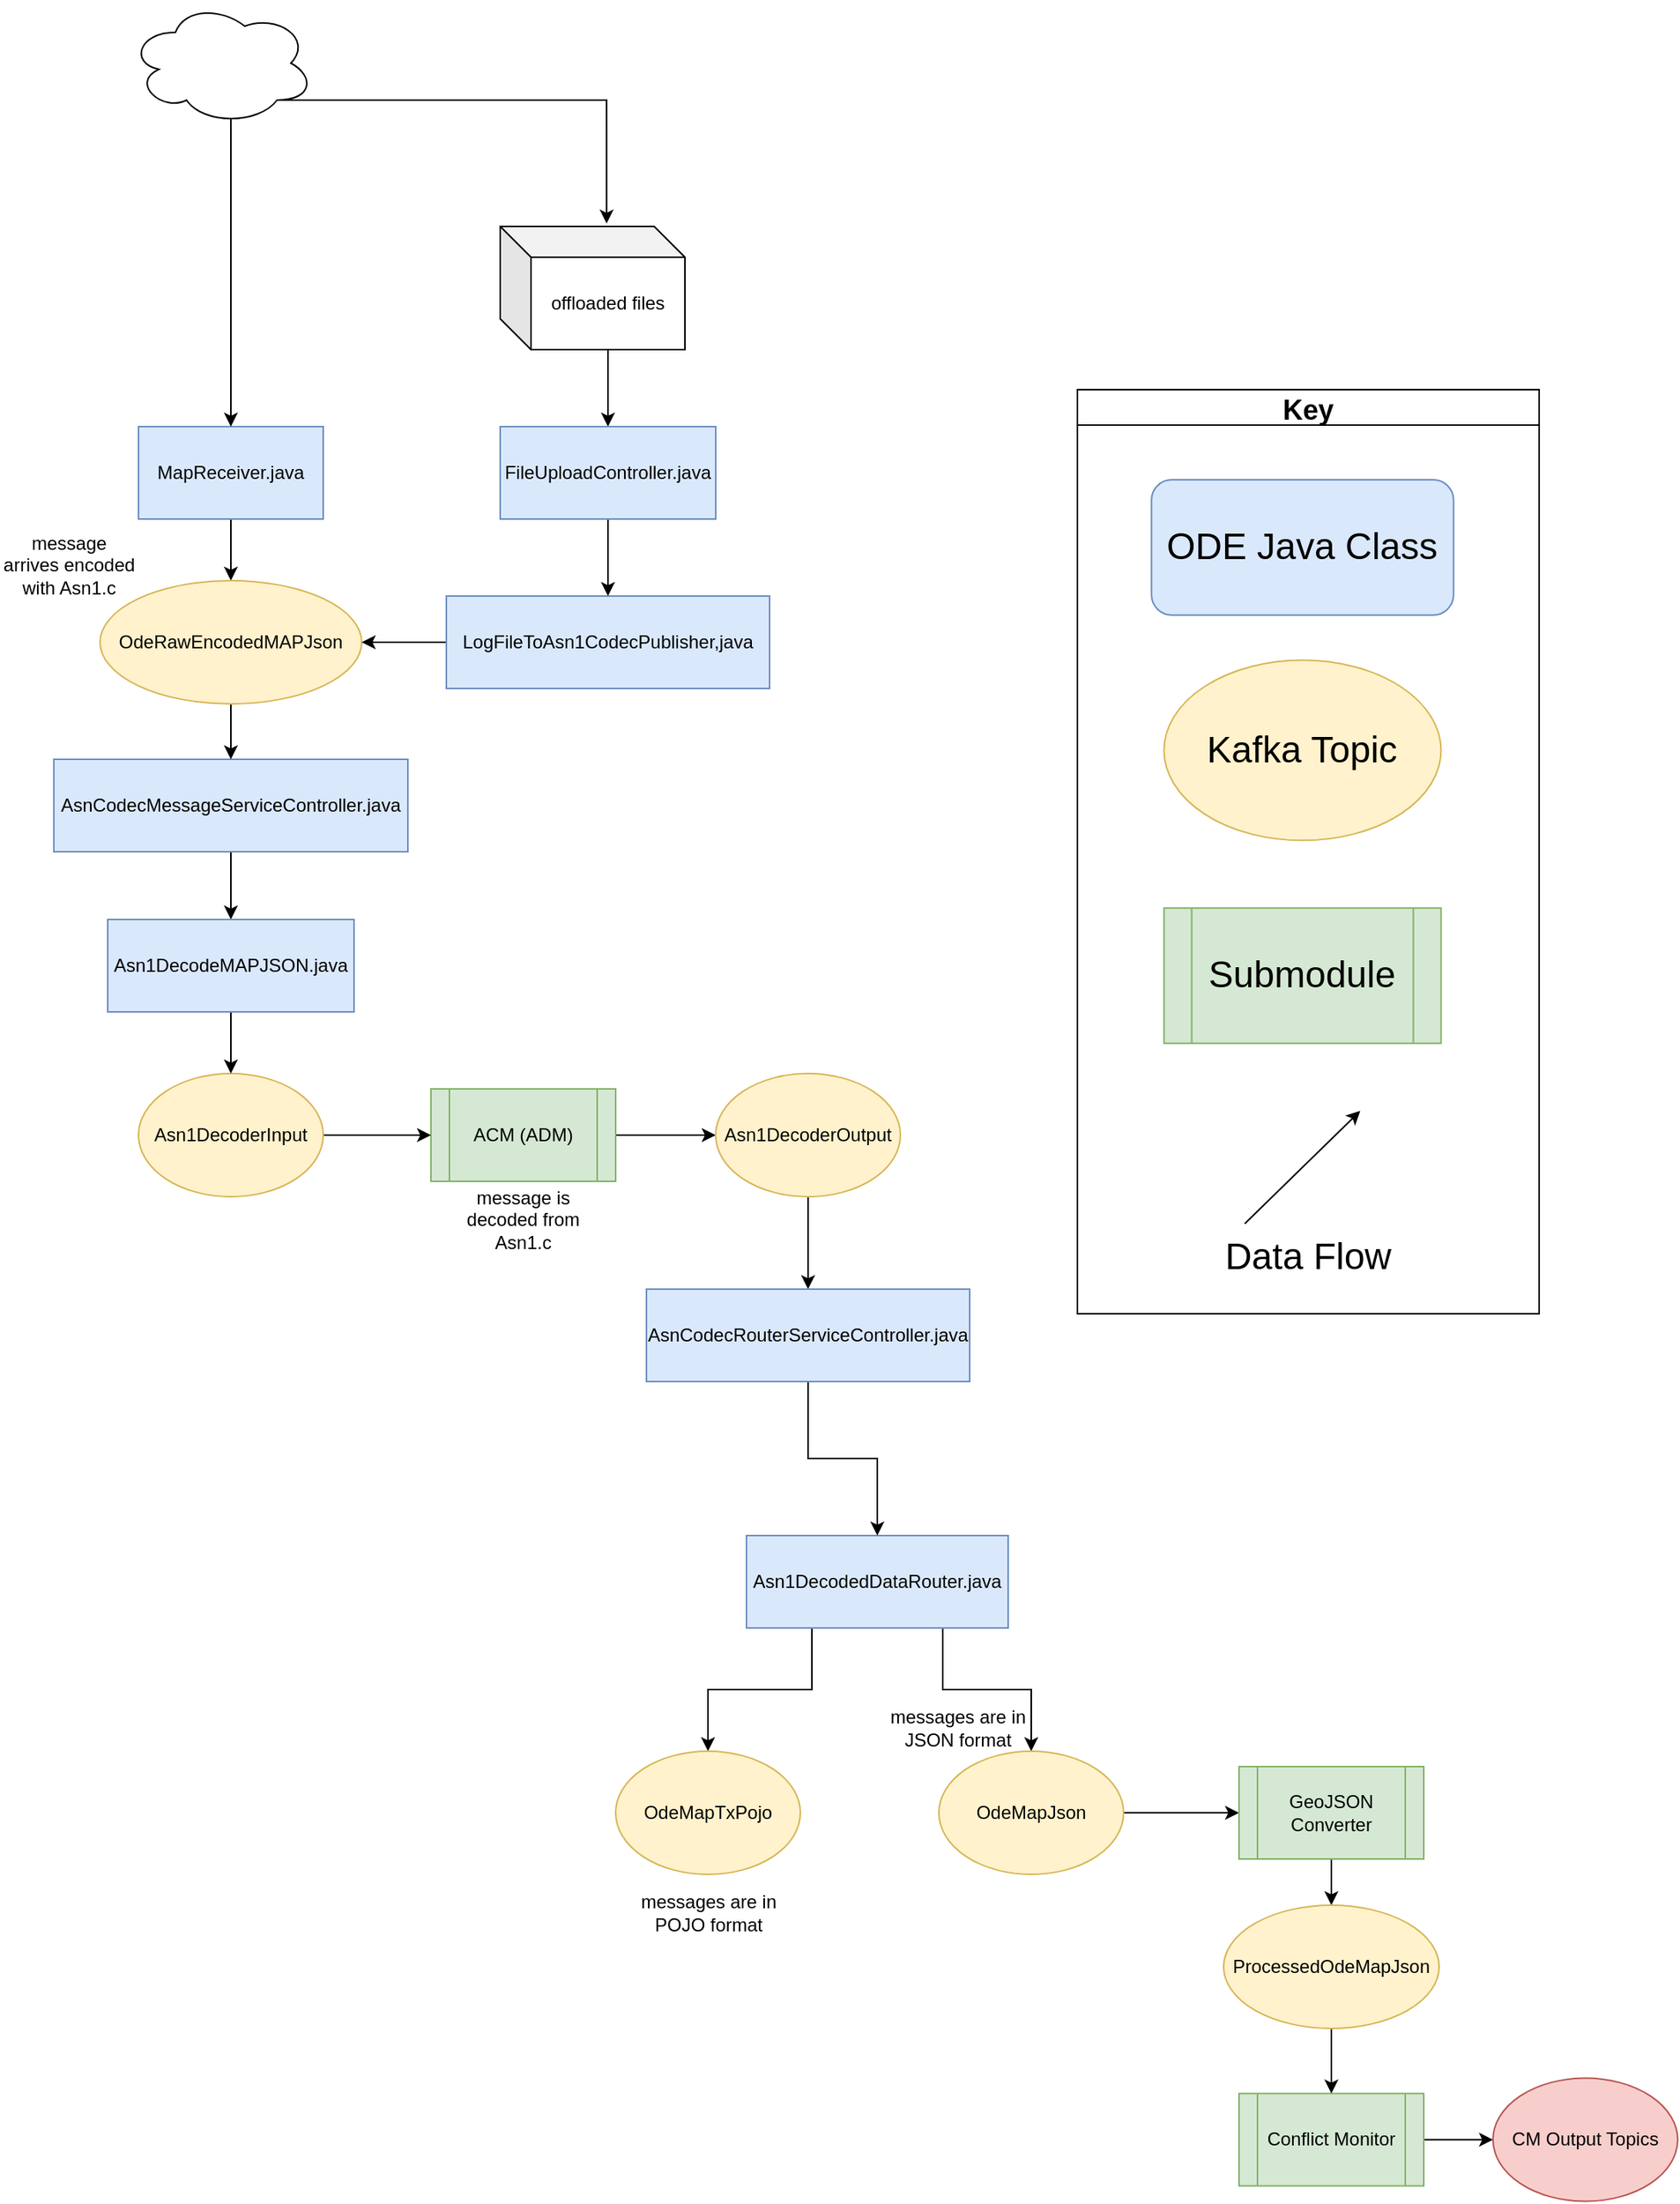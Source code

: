 <mxfile version="21.6.5" type="device">
  <diagram id="C5RBs43oDa-KdzZeNtuy" name="Page-1">
    <mxGraphModel dx="4755" dy="2933" grid="1" gridSize="10" guides="1" tooltips="1" connect="1" arrows="1" fold="1" page="1" pageScale="1" pageWidth="827" pageHeight="1169" math="0" shadow="0">
      <root>
        <mxCell id="WIyWlLk6GJQsqaUBKTNV-0" />
        <mxCell id="WIyWlLk6GJQsqaUBKTNV-1" parent="WIyWlLk6GJQsqaUBKTNV-0" />
        <mxCell id="VzqX0gNSxUYhQbhme7EZ-2" style="edgeStyle=orthogonalEdgeStyle;rounded=0;orthogonalLoop=1;jettySize=auto;html=1;exitX=0.25;exitY=1;exitDx=0;exitDy=0;" parent="WIyWlLk6GJQsqaUBKTNV-1" source="8ujiRsxlkH-QBAE6qNTh-2" target="VzqX0gNSxUYhQbhme7EZ-0" edge="1">
          <mxGeometry relative="1" as="geometry" />
        </mxCell>
        <mxCell id="VzqX0gNSxUYhQbhme7EZ-3" style="edgeStyle=orthogonalEdgeStyle;rounded=0;orthogonalLoop=1;jettySize=auto;html=1;exitX=0.75;exitY=1;exitDx=0;exitDy=0;" parent="WIyWlLk6GJQsqaUBKTNV-1" source="8ujiRsxlkH-QBAE6qNTh-2" target="VzqX0gNSxUYhQbhme7EZ-1" edge="1">
          <mxGeometry relative="1" as="geometry" />
        </mxCell>
        <mxCell id="8ujiRsxlkH-QBAE6qNTh-2" value="Asn1DecodedDataRouter.java" style="rounded=0;whiteSpace=wrap;html=1;fillColor=#dae8fc;strokeColor=#6c8ebf;" parent="WIyWlLk6GJQsqaUBKTNV-1" vertex="1">
          <mxGeometry x="-35" y="-140" width="170" height="60" as="geometry" />
        </mxCell>
        <mxCell id="gxxZRGfVhdAJ79STQYsQ-20" style="edgeStyle=orthogonalEdgeStyle;rounded=0;orthogonalLoop=1;jettySize=auto;html=1;entryX=0;entryY=0.5;entryDx=0;entryDy=0;" parent="WIyWlLk6GJQsqaUBKTNV-1" source="gxxZRGfVhdAJ79STQYsQ-5" target="gxxZRGfVhdAJ79STQYsQ-19" edge="1">
          <mxGeometry relative="1" as="geometry" />
        </mxCell>
        <mxCell id="gxxZRGfVhdAJ79STQYsQ-5" value="ACM (ADM)" style="shape=process;whiteSpace=wrap;html=1;backgroundOutline=1;fillColor=#d5e8d4;strokeColor=#82b366;" parent="WIyWlLk6GJQsqaUBKTNV-1" vertex="1">
          <mxGeometry x="-240" y="-430" width="120" height="60" as="geometry" />
        </mxCell>
        <mxCell id="_VHhroGQ1N4wH_tI7Nl9-2" style="edgeStyle=orthogonalEdgeStyle;rounded=0;orthogonalLoop=1;jettySize=auto;html=1;" parent="WIyWlLk6GJQsqaUBKTNV-1" source="gxxZRGfVhdAJ79STQYsQ-9" target="gxxZRGfVhdAJ79STQYsQ-62" edge="1">
          <mxGeometry relative="1" as="geometry" />
        </mxCell>
        <mxCell id="gxxZRGfVhdAJ79STQYsQ-9" value="AsnCodecMessageServiceController.java" style="rounded=0;whiteSpace=wrap;html=1;fillColor=#dae8fc;strokeColor=#6c8ebf;" parent="WIyWlLk6GJQsqaUBKTNV-1" vertex="1">
          <mxGeometry x="-485" y="-644" width="230" height="60" as="geometry" />
        </mxCell>
        <mxCell id="gxxZRGfVhdAJ79STQYsQ-18" style="edgeStyle=orthogonalEdgeStyle;rounded=0;orthogonalLoop=1;jettySize=auto;html=1;entryX=0;entryY=0.5;entryDx=0;entryDy=0;" parent="WIyWlLk6GJQsqaUBKTNV-1" source="gxxZRGfVhdAJ79STQYsQ-13" target="gxxZRGfVhdAJ79STQYsQ-5" edge="1">
          <mxGeometry relative="1" as="geometry" />
        </mxCell>
        <mxCell id="gxxZRGfVhdAJ79STQYsQ-13" value="Asn1DecoderInput" style="ellipse;whiteSpace=wrap;html=1;fillColor=#fff2cc;strokeColor=#d6b656;" parent="WIyWlLk6GJQsqaUBKTNV-1" vertex="1">
          <mxGeometry x="-430" y="-440" width="120" height="80" as="geometry" />
        </mxCell>
        <mxCell id="gxxZRGfVhdAJ79STQYsQ-116" style="edgeStyle=orthogonalEdgeStyle;rounded=0;orthogonalLoop=1;jettySize=auto;html=1;" parent="WIyWlLk6GJQsqaUBKTNV-1" source="gxxZRGfVhdAJ79STQYsQ-19" target="gxxZRGfVhdAJ79STQYsQ-105" edge="1">
          <mxGeometry relative="1" as="geometry" />
        </mxCell>
        <mxCell id="gxxZRGfVhdAJ79STQYsQ-19" value="Asn1DecoderOutput" style="ellipse;whiteSpace=wrap;html=1;fillColor=#fff2cc;strokeColor=#d6b656;" parent="WIyWlLk6GJQsqaUBKTNV-1" vertex="1">
          <mxGeometry x="-55" y="-440" width="120" height="80" as="geometry" />
        </mxCell>
        <mxCell id="gxxZRGfVhdAJ79STQYsQ-57" style="edgeStyle=orthogonalEdgeStyle;rounded=0;orthogonalLoop=1;jettySize=auto;html=1;entryX=0.5;entryY=0;entryDx=0;entryDy=0;" parent="WIyWlLk6GJQsqaUBKTNV-1" source="gxxZRGfVhdAJ79STQYsQ-58" target="gxxZRGfVhdAJ79STQYsQ-60" edge="1">
          <mxGeometry relative="1" as="geometry" />
        </mxCell>
        <mxCell id="gxxZRGfVhdAJ79STQYsQ-58" value="MapReceiver.java" style="rounded=0;whiteSpace=wrap;html=1;fillColor=#dae8fc;strokeColor=#6c8ebf;" parent="WIyWlLk6GJQsqaUBKTNV-1" vertex="1">
          <mxGeometry x="-430" y="-860" width="120" height="60" as="geometry" />
        </mxCell>
        <mxCell id="_VHhroGQ1N4wH_tI7Nl9-1" style="edgeStyle=orthogonalEdgeStyle;rounded=0;orthogonalLoop=1;jettySize=auto;html=1;" parent="WIyWlLk6GJQsqaUBKTNV-1" source="gxxZRGfVhdAJ79STQYsQ-60" target="gxxZRGfVhdAJ79STQYsQ-9" edge="1">
          <mxGeometry relative="1" as="geometry" />
        </mxCell>
        <mxCell id="gxxZRGfVhdAJ79STQYsQ-60" value="OdeRawEncodedMAPJson" style="ellipse;whiteSpace=wrap;html=1;fillColor=#fff2cc;strokeColor=#d6b656;" parent="WIyWlLk6GJQsqaUBKTNV-1" vertex="1">
          <mxGeometry x="-455" y="-760" width="170" height="80" as="geometry" />
        </mxCell>
        <mxCell id="gxxZRGfVhdAJ79STQYsQ-65" style="edgeStyle=orthogonalEdgeStyle;rounded=0;orthogonalLoop=1;jettySize=auto;html=1;entryX=0.5;entryY=0;entryDx=0;entryDy=0;" parent="WIyWlLk6GJQsqaUBKTNV-1" source="gxxZRGfVhdAJ79STQYsQ-62" target="gxxZRGfVhdAJ79STQYsQ-13" edge="1">
          <mxGeometry relative="1" as="geometry" />
        </mxCell>
        <mxCell id="gxxZRGfVhdAJ79STQYsQ-62" value="Asn1DecodeMAPJSON.java" style="rounded=0;whiteSpace=wrap;html=1;fillColor=#dae8fc;strokeColor=#6c8ebf;" parent="WIyWlLk6GJQsqaUBKTNV-1" vertex="1">
          <mxGeometry x="-450" y="-540" width="160" height="60" as="geometry" />
        </mxCell>
        <mxCell id="gxxZRGfVhdAJ79STQYsQ-108" style="edgeStyle=orthogonalEdgeStyle;rounded=0;orthogonalLoop=1;jettySize=auto;html=1;entryX=0.5;entryY=0;entryDx=0;entryDy=0;exitX=0.5;exitY=1;exitDx=0;exitDy=0;" parent="WIyWlLk6GJQsqaUBKTNV-1" source="gxxZRGfVhdAJ79STQYsQ-105" target="8ujiRsxlkH-QBAE6qNTh-2" edge="1">
          <mxGeometry relative="1" as="geometry" />
        </mxCell>
        <mxCell id="gxxZRGfVhdAJ79STQYsQ-105" value="AsnCodecRouterServiceController.java" style="rounded=0;whiteSpace=wrap;html=1;fillColor=#dae8fc;strokeColor=#6c8ebf;" parent="WIyWlLk6GJQsqaUBKTNV-1" vertex="1">
          <mxGeometry x="-100" y="-300" width="210" height="60" as="geometry" />
        </mxCell>
        <mxCell id="PEDI4fZoM55Ts1OQFM7--8" style="edgeStyle=orthogonalEdgeStyle;rounded=0;orthogonalLoop=1;jettySize=auto;html=1;exitX=0.8;exitY=0.8;exitDx=0;exitDy=0;exitPerimeter=0;entryX=0.576;entryY=-0.023;entryDx=0;entryDy=0;entryPerimeter=0;" edge="1" parent="WIyWlLk6GJQsqaUBKTNV-1" source="jXXAGItoZEFWX7bIlFFn-11" target="ou7YvPgfH7hjYakllA9J-5">
          <mxGeometry relative="1" as="geometry" />
        </mxCell>
        <mxCell id="PEDI4fZoM55Ts1OQFM7--10" style="edgeStyle=orthogonalEdgeStyle;rounded=0;orthogonalLoop=1;jettySize=auto;html=1;exitX=0.55;exitY=0.95;exitDx=0;exitDy=0;exitPerimeter=0;entryX=0.5;entryY=0;entryDx=0;entryDy=0;" edge="1" parent="WIyWlLk6GJQsqaUBKTNV-1" source="jXXAGItoZEFWX7bIlFFn-11" target="gxxZRGfVhdAJ79STQYsQ-58">
          <mxGeometry relative="1" as="geometry" />
        </mxCell>
        <mxCell id="jXXAGItoZEFWX7bIlFFn-11" value="" style="ellipse;shape=cloud;whiteSpace=wrap;html=1;" parent="WIyWlLk6GJQsqaUBKTNV-1" vertex="1">
          <mxGeometry x="-436" y="-1136" width="120" height="80" as="geometry" />
        </mxCell>
        <mxCell id="_VHhroGQ1N4wH_tI7Nl9-4" value="" style="group" parent="WIyWlLk6GJQsqaUBKTNV-1" vertex="1" connectable="0">
          <mxGeometry x="180" y="-884" width="300" height="600" as="geometry" />
        </mxCell>
        <mxCell id="_VHhroGQ1N4wH_tI7Nl9-5" value="&lt;font style=&quot;font-size: 24px&quot;&gt;Submodule&lt;/font&gt;" style="shape=process;whiteSpace=wrap;html=1;backgroundOutline=1;fillColor=#d5e8d4;strokeColor=#82b366;labelBackgroundColor=none;" parent="_VHhroGQ1N4wH_tI7Nl9-4" vertex="1">
          <mxGeometry x="56.25" y="336.585" width="180" height="87.805" as="geometry" />
        </mxCell>
        <mxCell id="_VHhroGQ1N4wH_tI7Nl9-6" value="Key" style="swimlane;labelBackgroundColor=none;fontSize=18;" parent="_VHhroGQ1N4wH_tI7Nl9-4" vertex="1">
          <mxGeometry width="300.0" height="600" as="geometry" />
        </mxCell>
        <mxCell id="_VHhroGQ1N4wH_tI7Nl9-8" value="" style="endArrow=classic;html=1;rounded=0;labelBackgroundColor=none;" parent="_VHhroGQ1N4wH_tI7Nl9-6" edge="1">
          <mxGeometry width="50" height="50" relative="1" as="geometry">
            <mxPoint x="108.75" y="541.463" as="sourcePoint" />
            <mxPoint x="183.75" y="468.293" as="targetPoint" />
          </mxGeometry>
        </mxCell>
        <mxCell id="_VHhroGQ1N4wH_tI7Nl9-9" value="&lt;font style=&quot;font-size: 24px&quot;&gt;Kafka Topic&lt;/font&gt;" style="ellipse;whiteSpace=wrap;html=1;fillColor=#fff2cc;strokeColor=#d6b656;labelBackgroundColor=none;" parent="_VHhroGQ1N4wH_tI7Nl9-6" vertex="1">
          <mxGeometry x="56.25" y="175.61" width="180" height="117.073" as="geometry" />
        </mxCell>
        <mxCell id="_VHhroGQ1N4wH_tI7Nl9-10" value="&lt;font style=&quot;font-size: 24px&quot;&gt;ODE Java Class&lt;/font&gt;" style="rounded=1;whiteSpace=wrap;html=1;fillColor=#dae8fc;strokeColor=#6c8ebf;labelBackgroundColor=none;" parent="_VHhroGQ1N4wH_tI7Nl9-6" vertex="1">
          <mxGeometry x="48.13" y="58.54" width="196.25" height="87.8" as="geometry" />
        </mxCell>
        <mxCell id="VzqX0gNSxUYhQbhme7EZ-0" value="OdeMapTxPojo" style="ellipse;whiteSpace=wrap;html=1;fillColor=#fff2cc;strokeColor=#d6b656;" parent="WIyWlLk6GJQsqaUBKTNV-1" vertex="1">
          <mxGeometry x="-120" width="120" height="80" as="geometry" />
        </mxCell>
        <mxCell id="moMMGJg8A3m-sRt-z_u--7" style="edgeStyle=orthogonalEdgeStyle;rounded=0;orthogonalLoop=1;jettySize=auto;html=1;" parent="WIyWlLk6GJQsqaUBKTNV-1" source="VzqX0gNSxUYhQbhme7EZ-1" target="moMMGJg8A3m-sRt-z_u--1" edge="1">
          <mxGeometry relative="1" as="geometry" />
        </mxCell>
        <mxCell id="VzqX0gNSxUYhQbhme7EZ-1" value="OdeMapJson" style="ellipse;whiteSpace=wrap;html=1;fillColor=#fff2cc;strokeColor=#d6b656;" parent="WIyWlLk6GJQsqaUBKTNV-1" vertex="1">
          <mxGeometry x="90" width="120" height="80" as="geometry" />
        </mxCell>
        <mxCell id="d2JB9219ZVDNDpsMq0my-1" value="message is decoded from Asn1.c" style="text;html=1;strokeColor=none;fillColor=none;align=center;verticalAlign=middle;whiteSpace=wrap;rounded=0;" parent="WIyWlLk6GJQsqaUBKTNV-1" vertex="1">
          <mxGeometry x="-235" y="-370" width="110" height="50" as="geometry" />
        </mxCell>
        <mxCell id="d2JB9219ZVDNDpsMq0my-2" value="&lt;font style=&quot;font-size: 24px&quot;&gt;Data Flow&lt;/font&gt;" style="text;html=1;strokeColor=none;fillColor=none;align=center;verticalAlign=middle;whiteSpace=wrap;rounded=0;labelBackgroundColor=none;" parent="WIyWlLk6GJQsqaUBKTNV-1" vertex="1">
          <mxGeometry x="270" y="-342.54" width="120" height="43.9" as="geometry" />
        </mxCell>
        <mxCell id="d2JB9219ZVDNDpsMq0my-3" value="messages are in POJO format" style="text;html=1;strokeColor=none;fillColor=none;align=center;verticalAlign=middle;whiteSpace=wrap;rounded=0;" parent="WIyWlLk6GJQsqaUBKTNV-1" vertex="1">
          <mxGeometry x="-112.5" y="80" width="105" height="50" as="geometry" />
        </mxCell>
        <mxCell id="d2JB9219ZVDNDpsMq0my-4" value="messages are in JSON format" style="text;html=1;strokeColor=none;fillColor=none;align=center;verticalAlign=middle;whiteSpace=wrap;rounded=0;" parent="WIyWlLk6GJQsqaUBKTNV-1" vertex="1">
          <mxGeometry x="50" y="-40" width="105" height="50" as="geometry" />
        </mxCell>
        <mxCell id="moMMGJg8A3m-sRt-z_u--9" style="edgeStyle=orthogonalEdgeStyle;rounded=0;orthogonalLoop=1;jettySize=auto;html=1;" parent="WIyWlLk6GJQsqaUBKTNV-1" source="moMMGJg8A3m-sRt-z_u--1" target="moMMGJg8A3m-sRt-z_u--8" edge="1">
          <mxGeometry relative="1" as="geometry" />
        </mxCell>
        <mxCell id="moMMGJg8A3m-sRt-z_u--1" value="GeoJSON Converter" style="shape=process;whiteSpace=wrap;html=1;backgroundOutline=1;fillColor=#d5e8d4;strokeColor=#82b366;" parent="WIyWlLk6GJQsqaUBKTNV-1" vertex="1">
          <mxGeometry x="285" y="10" width="120" height="60" as="geometry" />
        </mxCell>
        <mxCell id="moMMGJg8A3m-sRt-z_u--4" style="edgeStyle=none;rounded=0;orthogonalLoop=1;jettySize=auto;html=1;" parent="WIyWlLk6GJQsqaUBKTNV-1" source="moMMGJg8A3m-sRt-z_u--5" target="moMMGJg8A3m-sRt-z_u--6" edge="1">
          <mxGeometry relative="1" as="geometry" />
        </mxCell>
        <mxCell id="moMMGJg8A3m-sRt-z_u--5" value="Conflict Monitor" style="shape=process;whiteSpace=wrap;html=1;backgroundOutline=1;fillColor=#d5e8d4;strokeColor=#82b366;" parent="WIyWlLk6GJQsqaUBKTNV-1" vertex="1">
          <mxGeometry x="285" y="222.25" width="120" height="60" as="geometry" />
        </mxCell>
        <mxCell id="moMMGJg8A3m-sRt-z_u--6" value="CM Output Topics" style="ellipse;whiteSpace=wrap;html=1;fillColor=#f8cecc;strokeColor=#b85450;" parent="WIyWlLk6GJQsqaUBKTNV-1" vertex="1">
          <mxGeometry x="450" y="212.25" width="120" height="80" as="geometry" />
        </mxCell>
        <mxCell id="moMMGJg8A3m-sRt-z_u--11" style="edgeStyle=orthogonalEdgeStyle;rounded=0;orthogonalLoop=1;jettySize=auto;html=1;" parent="WIyWlLk6GJQsqaUBKTNV-1" source="moMMGJg8A3m-sRt-z_u--8" target="moMMGJg8A3m-sRt-z_u--5" edge="1">
          <mxGeometry relative="1" as="geometry" />
        </mxCell>
        <mxCell id="moMMGJg8A3m-sRt-z_u--8" value="ProcessedOdeMapJson" style="ellipse;whiteSpace=wrap;html=1;fillColor=#fff2cc;strokeColor=#d6b656;" parent="WIyWlLk6GJQsqaUBKTNV-1" vertex="1">
          <mxGeometry x="275" y="100" width="140" height="80" as="geometry" />
        </mxCell>
        <mxCell id="PEDI4fZoM55Ts1OQFM7--3" style="edgeStyle=orthogonalEdgeStyle;rounded=0;orthogonalLoop=1;jettySize=auto;html=1;exitX=0;exitY=0.5;exitDx=0;exitDy=0;entryX=1;entryY=0.5;entryDx=0;entryDy=0;" edge="1" parent="WIyWlLk6GJQsqaUBKTNV-1" source="ou7YvPgfH7hjYakllA9J-4" target="gxxZRGfVhdAJ79STQYsQ-60">
          <mxGeometry relative="1" as="geometry" />
        </mxCell>
        <mxCell id="ou7YvPgfH7hjYakllA9J-4" value="LogFileToAsn1CodecPublisher,java" style="rounded=0;whiteSpace=wrap;html=1;fillColor=#dae8fc;strokeColor=#6c8ebf;" parent="WIyWlLk6GJQsqaUBKTNV-1" vertex="1">
          <mxGeometry x="-230" y="-750" width="210" height="60" as="geometry" />
        </mxCell>
        <mxCell id="PEDI4fZoM55Ts1OQFM7--5" style="edgeStyle=orthogonalEdgeStyle;rounded=0;orthogonalLoop=1;jettySize=auto;html=1;exitX=0;exitY=0;exitDx=70;exitDy=80;exitPerimeter=0;entryX=0.5;entryY=0;entryDx=0;entryDy=0;" edge="1" parent="WIyWlLk6GJQsqaUBKTNV-1" source="ou7YvPgfH7hjYakllA9J-5" target="ou7YvPgfH7hjYakllA9J-1">
          <mxGeometry relative="1" as="geometry" />
        </mxCell>
        <mxCell id="ou7YvPgfH7hjYakllA9J-5" value="offloaded files" style="shape=cube;whiteSpace=wrap;html=1;boundedLbl=1;backgroundOutline=1;darkOpacity=0.05;darkOpacity2=0.1;" parent="WIyWlLk6GJQsqaUBKTNV-1" vertex="1">
          <mxGeometry x="-195" y="-990" width="120" height="80" as="geometry" />
        </mxCell>
        <mxCell id="ou7YvPgfH7hjYakllA9J-8" value="&lt;span&gt;message arrives encoded with Asn1.c&lt;/span&gt;" style="text;html=1;strokeColor=none;fillColor=none;align=center;verticalAlign=middle;whiteSpace=wrap;rounded=0;" parent="WIyWlLk6GJQsqaUBKTNV-1" vertex="1">
          <mxGeometry x="-520" y="-800" width="90" height="60" as="geometry" />
        </mxCell>
        <mxCell id="PEDI4fZoM55Ts1OQFM7--4" style="edgeStyle=orthogonalEdgeStyle;rounded=0;orthogonalLoop=1;jettySize=auto;html=1;exitX=0.5;exitY=1;exitDx=0;exitDy=0;entryX=0.5;entryY=0;entryDx=0;entryDy=0;" edge="1" parent="WIyWlLk6GJQsqaUBKTNV-1" source="ou7YvPgfH7hjYakllA9J-1" target="ou7YvPgfH7hjYakllA9J-4">
          <mxGeometry relative="1" as="geometry" />
        </mxCell>
        <mxCell id="ou7YvPgfH7hjYakllA9J-1" value="FileUploadController.java" style="rounded=0;whiteSpace=wrap;html=1;fillColor=#dae8fc;strokeColor=#6c8ebf;" parent="WIyWlLk6GJQsqaUBKTNV-1" vertex="1">
          <mxGeometry x="-195" y="-860" width="140" height="60" as="geometry" />
        </mxCell>
      </root>
    </mxGraphModel>
  </diagram>
</mxfile>
